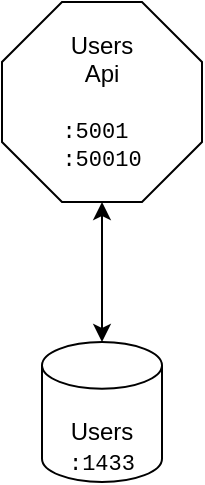 <mxfile version="14.7.7" type="device"><diagram id="gT8GtQkVa1uXnx1QHqab" name="Page-1"><mxGraphModel dx="874" dy="866" grid="1" gridSize="10" guides="1" tooltips="1" connect="1" arrows="1" fold="1" page="1" pageScale="1" pageWidth="827" pageHeight="1169" math="0" shadow="0"><root><mxCell id="0"/><mxCell id="1" parent="0"/><mxCell id="fTFn1AB5gRurbqbvK-2b-4" style="edgeStyle=orthogonalEdgeStyle;rounded=0;orthogonalLoop=1;jettySize=auto;html=1;entryX=0.5;entryY=0;entryDx=0;entryDy=0;entryPerimeter=0;startArrow=classic;startFill=1;" edge="1" parent="1" source="fTFn1AB5gRurbqbvK-2b-2" target="fTFn1AB5gRurbqbvK-2b-3"><mxGeometry relative="1" as="geometry"/></mxCell><mxCell id="fTFn1AB5gRurbqbvK-2b-2" value="Users&lt;br&gt;Api&lt;br&gt;&lt;br&gt;&lt;div style=&quot;font-size: 11px&quot; align=&quot;left&quot;&gt;&lt;font style=&quot;font-size: 11px&quot; face=&quot;Courier New&quot;&gt;:5001&lt;/font&gt;&lt;br&gt;&lt;font style=&quot;font-size: 11px&quot; face=&quot;Courier New&quot;&gt;:50010&lt;/font&gt;&lt;/div&gt;" style="whiteSpace=wrap;html=1;shape=mxgraph.basic.octagon2;align=center;verticalAlign=middle;dx=15;" vertex="1" parent="1"><mxGeometry x="40" y="40" width="100" height="100" as="geometry"/></mxCell><mxCell id="fTFn1AB5gRurbqbvK-2b-3" value="Users&lt;br&gt;&lt;font style=&quot;font-size: 11px&quot; face=&quot;Courier New&quot;&gt;:1433&lt;/font&gt;" style="strokeWidth=1;html=1;shape=mxgraph.flowchart.database;whiteSpace=wrap;verticalAlign=bottom;" vertex="1" parent="1"><mxGeometry x="60" y="210" width="60" height="70" as="geometry"/></mxCell></root></mxGraphModel></diagram></mxfile>